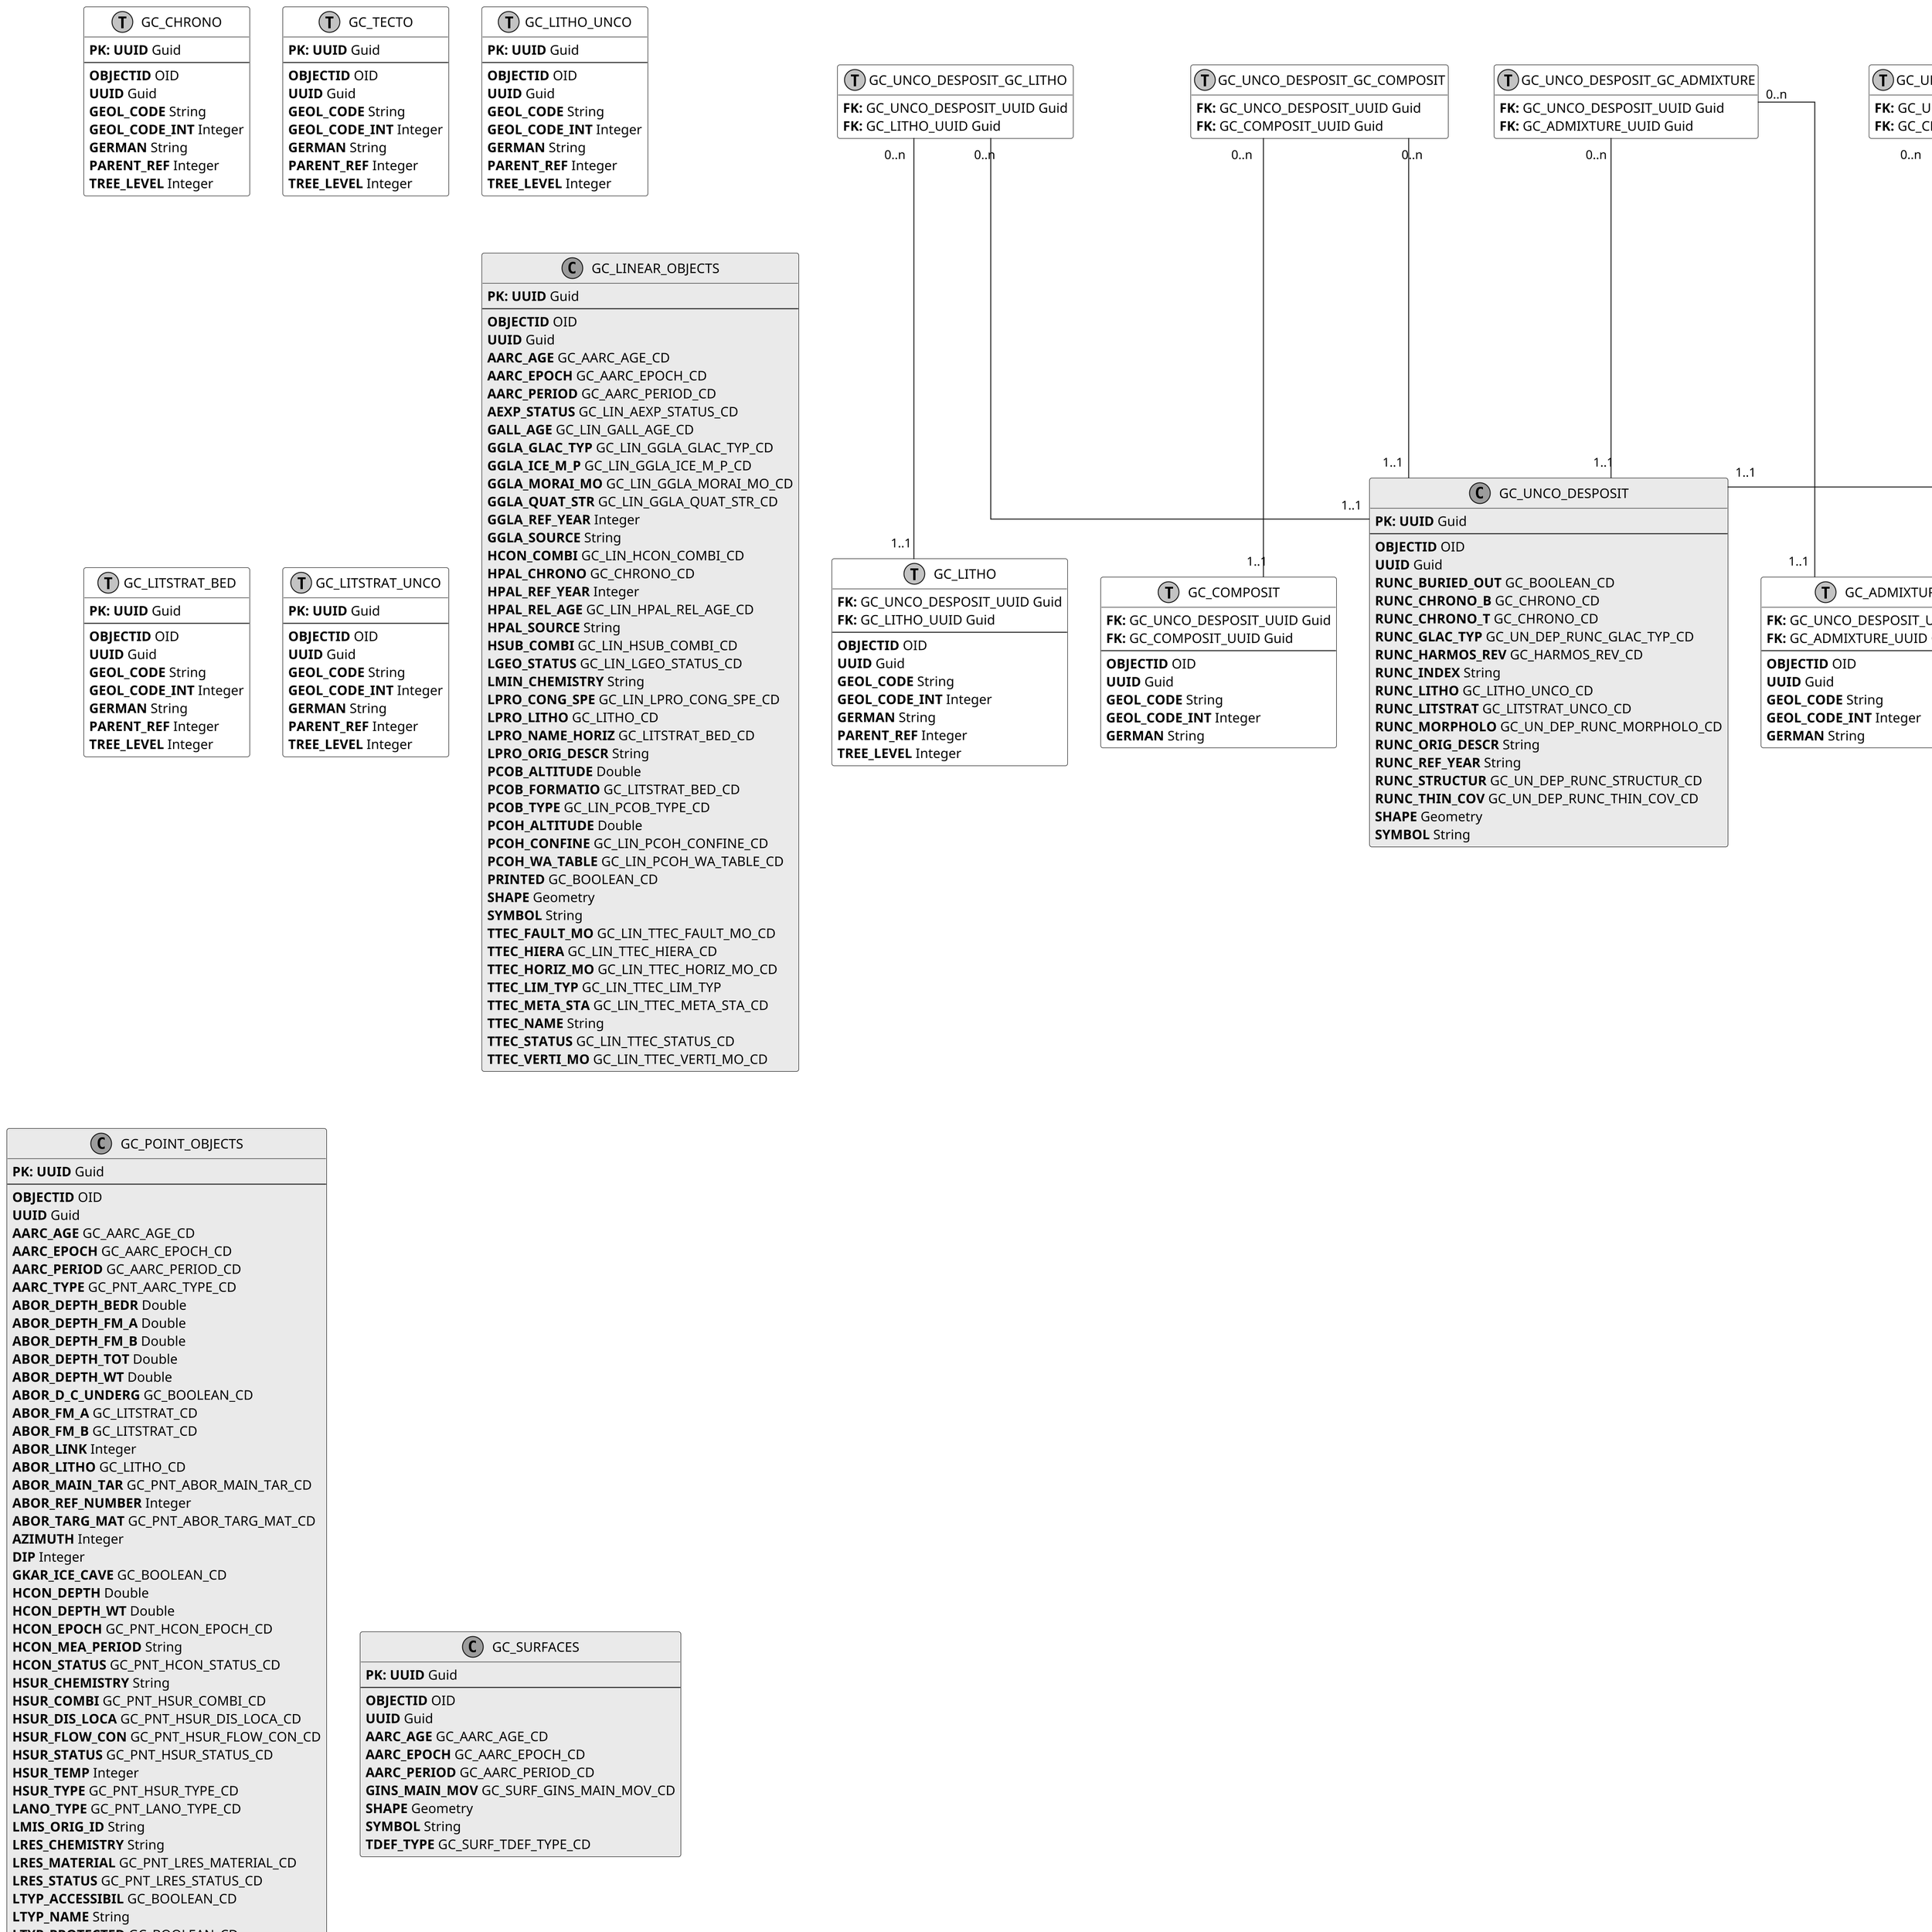 
@startuml

skinparam monochrome true
skinparam linetype ortho
scale 2

!define table(x) class x << (T,#FFAAAA) >> #FFF
!define view(x) class x << (V,#FFAAAA) >>
!define ent(x) class x << (E,#FFAAAA) >>
!define enum(x) class x << (E,#FFAAAA) >>
!define class(x) class x << (C, #CC8888) >> #EEEBDC

!define primary_key(x) <b>PK: x</b>
!define foreign_key(x,reference) <b>FK: </b>x
!define key(x) <b>x</b>
hide methods
hide stereotypes

table(GC_CHRONO) {
	primary_key(UUID) Guid
	---
	key(OBJECTID) OID
	key(UUID) Guid
	key(GEOL_CODE) String
	key(GEOL_CODE_INT) Integer
	key(GERMAN) String
	key(PARENT_REF) Integer
	key(TREE_LEVEL) Integer
}

table(GC_LITHO) {
	foreign_key(GC_UNCO_DESPOSIT_UUID,GC_UNCO_DESPOSIT) Guid
	foreign_key(GC_LITHO_UUID,GC_LITHO) Guid
	---
	key(OBJECTID) OID
	key(UUID) Guid
	key(GEOL_CODE) String
	key(GEOL_CODE_INT) Integer
	key(GERMAN) String
	key(PARENT_REF) Integer
	key(TREE_LEVEL) Integer
}

table(GC_LITSTRAT) {
	foreign_key(GC_EXPLOIT_GEOMAT_PLG_UUID,GC_EXPLOIT_GEOMAT_PLG) Guid
	foreign_key(GC_LITSTRAT_UUID,GC_LITSTRAT) Guid
	---
	key(OBJECTID) OID
	key(UUID) Guid
	key(GEOL_CODE) String
	key(GEOL_CODE_INT) Integer
	key(GERMAN) String
	key(PARENT_REF) Integer
	key(TREE_LEVEL) Integer
}

table(GC_TECTO) {
	primary_key(UUID) Guid
	---
	key(OBJECTID) OID
	key(UUID) Guid
	key(GEOL_CODE) String
	key(GEOL_CODE_INT) Integer
	key(GERMAN) String
	key(PARENT_REF) Integer
	key(TREE_LEVEL) Integer
}

table(GC_LITHO_UNCO) {
	primary_key(UUID) Guid
	---
	key(OBJECTID) OID
	key(UUID) Guid
	key(GEOL_CODE) String
	key(GEOL_CODE_INT) Integer
	key(GERMAN) String
	key(PARENT_REF) Integer
	key(TREE_LEVEL) Integer
}

table(GC_LITHO_BED) {
	foreign_key(GC_BEDROCK_UUID,GC_BEDROCK) Guid
	foreign_key(GC_LITHO_BED_UUID,GC_LITHO_BED) Guid
	---
	key(OBJECTID) OID
	key(UUID) Guid
	key(GEOL_CODE) String
	key(GEOL_CODE_INT) Integer
	key(GERMAN) String
	key(PARENT_REF) Integer
	key(TREE_LEVEL) Integer
}

table(GC_LITSTRAT_BED) {
	primary_key(UUID) Guid
	---
	key(OBJECTID) OID
	key(UUID) Guid
	key(GEOL_CODE) String
	key(GEOL_CODE_INT) Integer
	key(GERMAN) String
	key(PARENT_REF) Integer
	key(TREE_LEVEL) Integer
}

table(GC_LITSTRAT_UNCO) {
	primary_key(UUID) Guid
	---
	key(OBJECTID) OID
	key(UUID) Guid
	key(GEOL_CODE) String
	key(GEOL_CODE_INT) Integer
	key(GERMAN) String
	key(PARENT_REF) Integer
	key(TREE_LEVEL) Integer
}

table(GC_BED_FORM_ATT) {
	primary_key(UUID) Guid
	---
	key(OBJECTID) OID
	key(UUID) Guid
	key(FMAT_IGNE_AFFINITY) GC_AFFINITY_CD
	key(FMAT_IGNE_GRAIN_SI) GC_GRAIN_SI_CD
	key(FMAT_IGNE_TEX) GC_IGNE_TEX_CD
	key(FMAT_LITSTRAT) GC_LITSTRAT_BED_CD
	key(FMAT_META_FULL_NAME) String
	key(FMAT_META_MINERAL1) GC_MINERAL_CD
	key(FMAT_META_MINERAL2) GC_MINERAL_CD
	key(FMAT_META_MINERAL3) GC_MINERAL_CD
	key(FMAT_META_STR1) GC_META_STR_CD
	key(FMAT_META_STR2) GC_META_STR_CD
	key(FMAT_META_STR3) GC_META_STR_CD
	key(FMAT_SEDI_BEDDING1) GC_BEDDING_CD
	key(FMAT_SEDI_BEDDING2) GC_BEDDING_CD
	key(FMAT_SEDI_BOND_MAT) GC_BOND_MAT_CD
	key(FMAT_SEDI_MAIN_COM) GC_MAIN_COM_CD
	key(FMAT_SEDI_SECO_COM1) GC_SECO_COM_CD
	key(FMAT_SEDI_SECO_COM2) GC_SECO_COM_CD
	key(FMAT_SEDI_STR1) GC_SEDI_STR_CD
	key(FMAT_SEDI_STR2) GC_SEDI_STR_CD
	key(FMAT_SEDI_TEX1) GC_SEDI_TEX_CD
	key(FMAT_SEDI_TEX2) GC_SEDI_TEX_CD
}

table(GC_SYSTEM) {
	foreign_key(GC_FOSSILS_UUID,GC_FOSSILS) Guid
	foreign_key(GC_SYSTEM_UUID,GC_SYSTEM) Guid
	---
	key(OBJECTID) OID
	key(UUID) Guid
	key(GEOL_CODE) String
	key(GEOL_CODE_INT) Integer
	key(GERMAN) String
}

table(GC_COMPOSIT) {
	foreign_key(GC_UNCO_DESPOSIT_UUID,GC_UNCO_DESPOSIT) Guid
	foreign_key(GC_COMPOSIT_UUID,GC_COMPOSIT) Guid
	---
	key(OBJECTID) OID
	key(UUID) Guid
	key(GEOL_CODE) String
	key(GEOL_CODE_INT) Integer
	key(GERMAN) String
}

table(GC_ADMIXTURE) {
	foreign_key(GC_UNCO_DESPOSIT_UUID,GC_UNCO_DESPOSIT) Guid
	foreign_key(GC_ADMIXTURE_UUID,GC_ADMIXTURE) Guid
	---
	key(OBJECTID) OID
	key(UUID) Guid
	key(GEOL_CODE) String
	key(GEOL_CODE_INT) Integer
	key(GERMAN) String
}

table(GC_CHARCAT) {
	foreign_key(GC_UNCO_DESPOSIT_UUID,GC_UNCO_DESPOSIT) Guid
	foreign_key(GC_CHARCAT_UUID,GC_CHARCAT) Guid
	---
	key(OBJECTID) OID
	key(UUID) Guid
	key(GEOL_CODE) String
	key(GEOL_CODE_INT) Integer
	key(GERMAN) String
}

class(GC_EXPLOIT_GEOMAT_PLG) {
	primary_key(UUID) Guid
	---
	key(OBJECTID) OID
	key(UUID) Guid
	key(AEXP_STATUS) GC_EX_GEO_PLG_AEXP_STATUS_CD
	key(AEXP_TARG_MAT) GC_EX_GEO_PLG_AEXP_TARG_MAT_CD
	key(SHAPE) Geometry
	key(SYMBOL) String
}

class(GC_LINEAR_OBJECTS) {
	primary_key(UUID) Guid
	---
	key(OBJECTID) OID
	key(UUID) Guid
	key(AARC_AGE) GC_AARC_AGE_CD
	key(AARC_EPOCH) GC_AARC_EPOCH_CD
	key(AARC_PERIOD) GC_AARC_PERIOD_CD
	key(AEXP_STATUS) GC_LIN_AEXP_STATUS_CD
	key(GALL_AGE) GC_LIN_GALL_AGE_CD
	key(GGLA_GLAC_TYP) GC_LIN_GGLA_GLAC_TYP_CD
	key(GGLA_ICE_M_P) GC_LIN_GGLA_ICE_M_P_CD
	key(GGLA_MORAI_MO) GC_LIN_GGLA_MORAI_MO_CD
	key(GGLA_QUAT_STR) GC_LIN_GGLA_QUAT_STR_CD
	key(GGLA_REF_YEAR) Integer
	key(GGLA_SOURCE) String
	key(HCON_COMBI) GC_LIN_HCON_COMBI_CD
	key(HPAL_CHRONO) GC_CHRONO_CD
	key(HPAL_REF_YEAR) Integer
	key(HPAL_REL_AGE) GC_LIN_HPAL_REL_AGE_CD
	key(HPAL_SOURCE) String
	key(HSUB_COMBI) GC_LIN_HSUB_COMBI_CD
	key(LGEO_STATUS) GC_LIN_LGEO_STATUS_CD
	key(LMIN_CHEMISTRY) String
	key(LPRO_CONG_SPE) GC_LIN_LPRO_CONG_SPE_CD
	key(LPRO_LITHO) GC_LITHO_CD
	key(LPRO_NAME_HORIZ) GC_LITSTRAT_BED_CD
	key(LPRO_ORIG_DESCR) String
	key(PCOB_ALTITUDE) Double
	key(PCOB_FORMATIO) GC_LITSTRAT_BED_CD
	key(PCOB_TYPE) GC_LIN_PCOB_TYPE_CD
	key(PCOH_ALTITUDE) Double
	key(PCOH_CONFINE) GC_LIN_PCOH_CONFINE_CD
	key(PCOH_WA_TABLE) GC_LIN_PCOH_WA_TABLE_CD
	key(PRINTED) GC_BOOLEAN_CD
	key(SHAPE) Geometry
	key(SYMBOL) String
	key(TTEC_FAULT_MO) GC_LIN_TTEC_FAULT_MO_CD
	key(TTEC_HIERA) GC_LIN_TTEC_HIERA_CD
	key(TTEC_HORIZ_MO) GC_LIN_TTEC_HORIZ_MO_CD
	key(TTEC_LIM_TYP) GC_LIN_TTEC_LIM_TYP
	key(TTEC_META_STA) GC_LIN_TTEC_META_STA_CD
	key(TTEC_NAME) String
	key(TTEC_STATUS) GC_LIN_TTEC_STATUS_CD
	key(TTEC_VERTI_MO) GC_LIN_TTEC_VERTI_MO_CD
}

class(GC_POINT_OBJECTS) {
	primary_key(UUID) Guid
	---
	key(OBJECTID) OID
	key(UUID) Guid
	key(AARC_AGE) GC_AARC_AGE_CD
	key(AARC_EPOCH) GC_AARC_EPOCH_CD
	key(AARC_PERIOD) GC_AARC_PERIOD_CD
	key(AARC_TYPE) GC_PNT_AARC_TYPE_CD
	key(ABOR_DEPTH_BEDR) Double
	key(ABOR_DEPTH_FM_A) Double
	key(ABOR_DEPTH_FM_B) Double
	key(ABOR_DEPTH_TOT) Double
	key(ABOR_DEPTH_WT) Double
	key(ABOR_D_C_UNDERG) GC_BOOLEAN_CD
	key(ABOR_FM_A) GC_LITSTRAT_CD
	key(ABOR_FM_B) GC_LITSTRAT_CD
	key(ABOR_LINK) Integer
	key(ABOR_LITHO) GC_LITHO_CD
	key(ABOR_MAIN_TAR) GC_PNT_ABOR_MAIN_TAR_CD
	key(ABOR_REF_NUMBER) Integer
	key(ABOR_TARG_MAT) GC_PNT_ABOR_TARG_MAT_CD
	key(AZIMUTH) Integer
	key(DIP) Integer
	key(GKAR_ICE_CAVE) GC_BOOLEAN_CD
	key(HCON_DEPTH) Double
	key(HCON_DEPTH_WT) Double
	key(HCON_EPOCH) GC_PNT_HCON_EPOCH_CD
	key(HCON_MEA_PERIOD) String
	key(HCON_STATUS) GC_PNT_HCON_STATUS_CD
	key(HSUR_CHEMISTRY) String
	key(HSUR_COMBI) GC_PNT_HSUR_COMBI_CD
	key(HSUR_DIS_LOCA) GC_PNT_HSUR_DIS_LOCA_CD
	key(HSUR_FLOW_CON) GC_PNT_HSUR_FLOW_CON_CD
	key(HSUR_STATUS) GC_PNT_HSUR_STATUS_CD
	key(HSUR_TEMP) Integer
	key(HSUR_TYPE) GC_PNT_HSUR_TYPE_CD
	key(LANO_TYPE) GC_PNT_LANO_TYPE_CD
	key(LMIS_ORIG_ID) String
	key(LRES_CHEMISTRY) String
	key(LRES_MATERIAL) GC_PNT_LRES_MATERIAL_CD
	key(LRES_STATUS) GC_PNT_LRES_STATUS_CD
	key(LTYP_ACCESSIBIL) GC_BOOLEAN_CD
	key(LTYP_NAME) String
	key(LTYP_PROTECTED) GC_BOOLEAN_CD
	key(LTYP_STRATI) GC_PNT_LTYP_STRATI_CD
	key(MFOL_FOLD_TYP) GC_PNT_MFOL_FOLD_TYP_CD
	key(MFOL_PHASE) GC_PNT_MFOL_PHASE_CD
	key(MFOL_PHASE_REF) String
	key(MPLA_OB_DIP_SLO) GC_BOOLEAN_CD
	key(MPLA_PHASE) GC_PNT_MPLA_PHASE_CD
	key(MPLA_PHASE_REF) String
	key(MPLA_POLARITY) GC_PNT_MPLA_POLARITY_CD
	key(PMOD_HEIGHT) Double
	key(PMOD_MEA_PERIOD) String
	key(PRINTED) GC_BOOLEAN_CD
	key(PSLO_FORMATIO) GC_LITSTRAT_BED_CD
	key(PSLO_TYPE) GC_PNT_PSLO_TYPE_CD
	key(RUNC_MAT_TYPE) GC_LITHO_CD
	key(RUNC_ORIG_DESCR) String
	key(RUNC_PROTECTED) GC_BOOLEAN_CD
	key(RUNC_ROCK_SPE) GC_LITSTRAT_BED_CD
	key(RUNC_ROCK_TYP) GC_PNT_RUNC_ROCK_TYP_CD
	key(RUNC_STATUS) GC_PNT_RUNC_STATUS_CD
	key(SHAPE) Geometry
	key(SYMBOL) String
	key(TDEF_FOLD_FOR) GC_PNT_TDEF_FOLD_FOR_CD
	key(TDEF_FOLD_TYP) GC_PNT_TDEF_FOLD_TYP_CD
}

class(GC_FOSSILS) {
	primary_key(UUID) Guid
	---
	key(OBJECTID) OID
	key(UUID) Guid
	key(LFOS_DAT_METH) GC_FOSS_LFOS_DAT_METH_CD
	key(LFOS_DIVISION) GC_FOSS_LFOS_DIVISION_CD
	key(LFOS_PROTECTED) GC_BOOLEAN_CD
	key(LFOS_STATUS) GC_FOSS_LFOS_STATUS_CD
	key(PRINTED) GC_BOOLEAN_CD
	key(SHAPE) Geometry
	key(SYMBOL) String
}

class(GC_UNCO_DESPOSIT) {
	primary_key(UUID) Guid
	---
	key(OBJECTID) OID
	key(UUID) Guid
	key(RUNC_BURIED_OUT) GC_BOOLEAN_CD
	key(RUNC_CHRONO_B) GC_CHRONO_CD
	key(RUNC_CHRONO_T) GC_CHRONO_CD
	key(RUNC_GLAC_TYP) GC_UN_DEP_RUNC_GLAC_TYP_CD
	key(RUNC_HARMOS_REV) GC_HARMOS_REV_CD
	key(RUNC_INDEX) String
	key(RUNC_LITHO) GC_LITHO_UNCO_CD
	key(RUNC_LITSTRAT) GC_LITSTRAT_UNCO_CD
	key(RUNC_MORPHOLO) GC_UN_DEP_RUNC_MORPHOLO_CD
	key(RUNC_ORIG_DESCR) String
	key(RUNC_REF_YEAR) String
	key(RUNC_STRUCTUR) GC_UN_DEP_RUNC_STRUCTUR_CD
	key(RUNC_THIN_COV) GC_UN_DEP_RUNC_THIN_COV_CD
	key(SHAPE) Geometry
	key(SYMBOL) String
}

class(GC_BEDROCK) {
	primary_key(UUID) Guid
	foreign_key(FORM_ATT,GC_BED_FORM_ATT) Guid
	---
	key(OBJECTID) OID
	key(UUID) Guid
	key(FORM_ATT) Guid
	key(RBED_CHRONO_B) GC_CHRONO_CD
	key(RBED_CHRONO_B_LOC) GC_CHRONO_CD
	key(RBED_CHRONO_T) GC_CHRONO_CD
	key(RBED_CHRONO_T_LOC) GC_CHRONO_CD
	key(RBED_EXOTIC_ELE) GC_BOOLEAN_CD
	key(RBED_HARMOS_REV) GC_HARMOS_REV_CD
	key(RBED_INDEX) String
	key(RBED_ORIG_DESCR) String
	key(RBED_TECTO) GC_TECTO_CD
	key(SHAPE) Geometry
	key(SYMBOL) String
}

class(GC_SURFACES) {
	primary_key(UUID) Guid
	---
	key(OBJECTID) OID
	key(UUID) Guid
	key(AARC_AGE) GC_AARC_AGE_CD
	key(AARC_EPOCH) GC_AARC_EPOCH_CD
	key(AARC_PERIOD) GC_AARC_PERIOD_CD
	key(GINS_MAIN_MOV) GC_SURF_GINS_MAIN_MOV_CD
	key(SHAPE) Geometry
	key(SYMBOL) String
	key(TDEF_TYPE) GC_SURF_TDEF_TYPE_CD
}

class(GC_EXPLOIT_GEOMAT_PT) {
	primary_key(UUID) Guid
	---
	key(OBJECTID) OID
	key(UUID) Guid
	key(AEXP_DEPTH_TOT) Double
	key(AEXP_STATUS) GC_EX_GEO_PNT_AEXP_STATUS_CD
	key(AEXP_TARG_MAT) GC_EX_GEO_PNT_AEXP_TARG_MAT_CD
	key(PRINTED) GC_BOOLEAN_CD
	key(SHAPE) Geometry
	key(SYMBOL) String
}

table(GC_UNCO_DESPOSIT_GC_LITHO) {
	foreign_key(GC_UNCO_DESPOSIT_UUID,GC_UNCO_DESPOSIT) Guid
	foreign_key(GC_LITHO_UUID,GC_LITHO) Guid
}

table(GC_EXPLOIT_GEOMAT_PT_GC_LITSTRAT) {
	foreign_key(GC_EXPLOIT_GEOMAT_PT_UUID,GC_EXPLOIT_GEOMAT_PT) Guid
	foreign_key(GC_LITSTRAT_UUID,GC_LITSTRAT) Guid
}

table(GC_BEDROCK_GC_LITHO_BED) {
	foreign_key(GC_BEDROCK_UUID,GC_BEDROCK) Guid
	foreign_key(GC_LITHO_BED_UUID,GC_LITHO_BED) Guid
}

table(GC_FOSSILS_GC_SYSTEM) {
	foreign_key(GC_FOSSILS_UUID,GC_FOSSILS) Guid
	foreign_key(GC_SYSTEM_UUID,GC_SYSTEM) Guid
}

table(GC_UNCO_DESPOSIT_GC_COMPOSIT) {
	foreign_key(GC_UNCO_DESPOSIT_UUID,GC_UNCO_DESPOSIT) Guid
	foreign_key(GC_COMPOSIT_UUID,GC_COMPOSIT) Guid
}

table(GC_UNCO_DESPOSIT_GC_ADMIXTURE) {
	foreign_key(GC_UNCO_DESPOSIT_UUID,GC_UNCO_DESPOSIT) Guid
	foreign_key(GC_ADMIXTURE_UUID,GC_ADMIXTURE) Guid
}

table(GC_UNCO_DESPOSIT_GC_CHARCAT) {
	foreign_key(GC_UNCO_DESPOSIT_UUID,GC_UNCO_DESPOSIT) Guid
	foreign_key(GC_CHARCAT_UUID,GC_CHARCAT) Guid
}

table(GC_EXPLOIT_GEOMAT_PLG_GC_LITSTRAT) {
	foreign_key(GC_EXPLOIT_GEOMAT_PLG_UUID,GC_EXPLOIT_GEOMAT_PLG) Guid
	foreign_key(GC_LITSTRAT_UUID,GC_LITSTRAT) Guid
}

' GC_LITHO "0..n" -- "1..1" GC_UNCO_DESPOSIT
' GC_LITSTRAT "0..n" -- "1..1" GC_EXPLOIT_GEOMAT_PLG
' GC_LITHO_BED "0..n" -- "1..1" GC_BEDROCK
' GC_SYSTEM "0..n" -- "1..1" GC_FOSSILS
' GC_COMPOSIT "0..n" -- "1..1" GC_UNCO_DESPOSIT
' GC_ADMIXTURE "0..n" -- "1..1" GC_UNCO_DESPOSIT
' GC_CHARCAT "0..n" -- "1..1" GC_UNCO_DESPOSIT
GC_BEDROCK "0..n" -- "1..1" GC_BED_FORM_ATT
GC_UNCO_DESPOSIT_GC_LITHO "0..n" -- "1..1" GC_UNCO_DESPOSIT
GC_UNCO_DESPOSIT_GC_LITHO "0..n" -- "1..1" GC_LITHO
GC_EXPLOIT_GEOMAT_PT_GC_LITSTRAT "0..n" -- "1..1" GC_EXPLOIT_GEOMAT_PT
GC_EXPLOIT_GEOMAT_PT_GC_LITSTRAT "0..n" -- "1..1" GC_LITSTRAT
GC_BEDROCK_GC_LITHO_BED "0..n" -- "1..1" GC_BEDROCK
GC_BEDROCK_GC_LITHO_BED "0..n" -- "1..1" GC_LITHO_BED
GC_FOSSILS_GC_SYSTEM "0..n" -- "1..1" GC_FOSSILS
GC_FOSSILS_GC_SYSTEM "0..n" -- "1..1" GC_SYSTEM
GC_UNCO_DESPOSIT_GC_COMPOSIT "0..n" -- "1..1" GC_UNCO_DESPOSIT
GC_UNCO_DESPOSIT_GC_COMPOSIT "0..n" -- "1..1" GC_COMPOSIT
GC_UNCO_DESPOSIT_GC_ADMIXTURE "0..n" -- "1..1" GC_UNCO_DESPOSIT
GC_UNCO_DESPOSIT_GC_ADMIXTURE "0..n" -- "1..1" GC_ADMIXTURE
GC_UNCO_DESPOSIT_GC_CHARCAT "0..n" -- "1..1" GC_UNCO_DESPOSIT
GC_UNCO_DESPOSIT_GC_CHARCAT "0..n" -- "1..1" GC_CHARCAT
GC_EXPLOIT_GEOMAT_PLG_GC_LITSTRAT "0..n" -- "1..1" GC_EXPLOIT_GEOMAT_PLG
GC_EXPLOIT_GEOMAT_PLG_GC_LITSTRAT "0..n" -- "1..1" GC_LITSTRAT

@enduml
    
